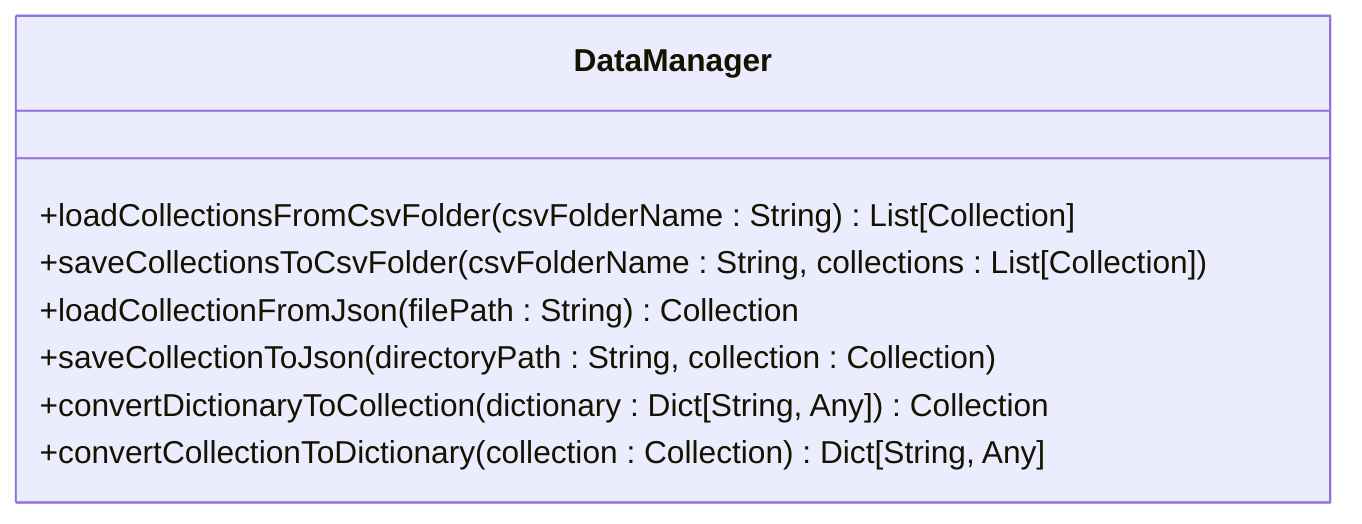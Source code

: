 classDiagram
    class DataManager {
        +loadCollectionsFromCsvFolder(csvFolderName : String) List[Collection]
        +saveCollectionsToCsvFolder(csvFolderName : String, collections : List[Collection])
        +loadCollectionFromJson(filePath : String) Collection
        +saveCollectionToJson(directoryPath : String, collection : Collection)
        +convertDictionaryToCollection(dictionary : Dict[String, Any]) Collection
        +convertCollectionToDictionary(collection : Collection) Dict[String, Any]
    }